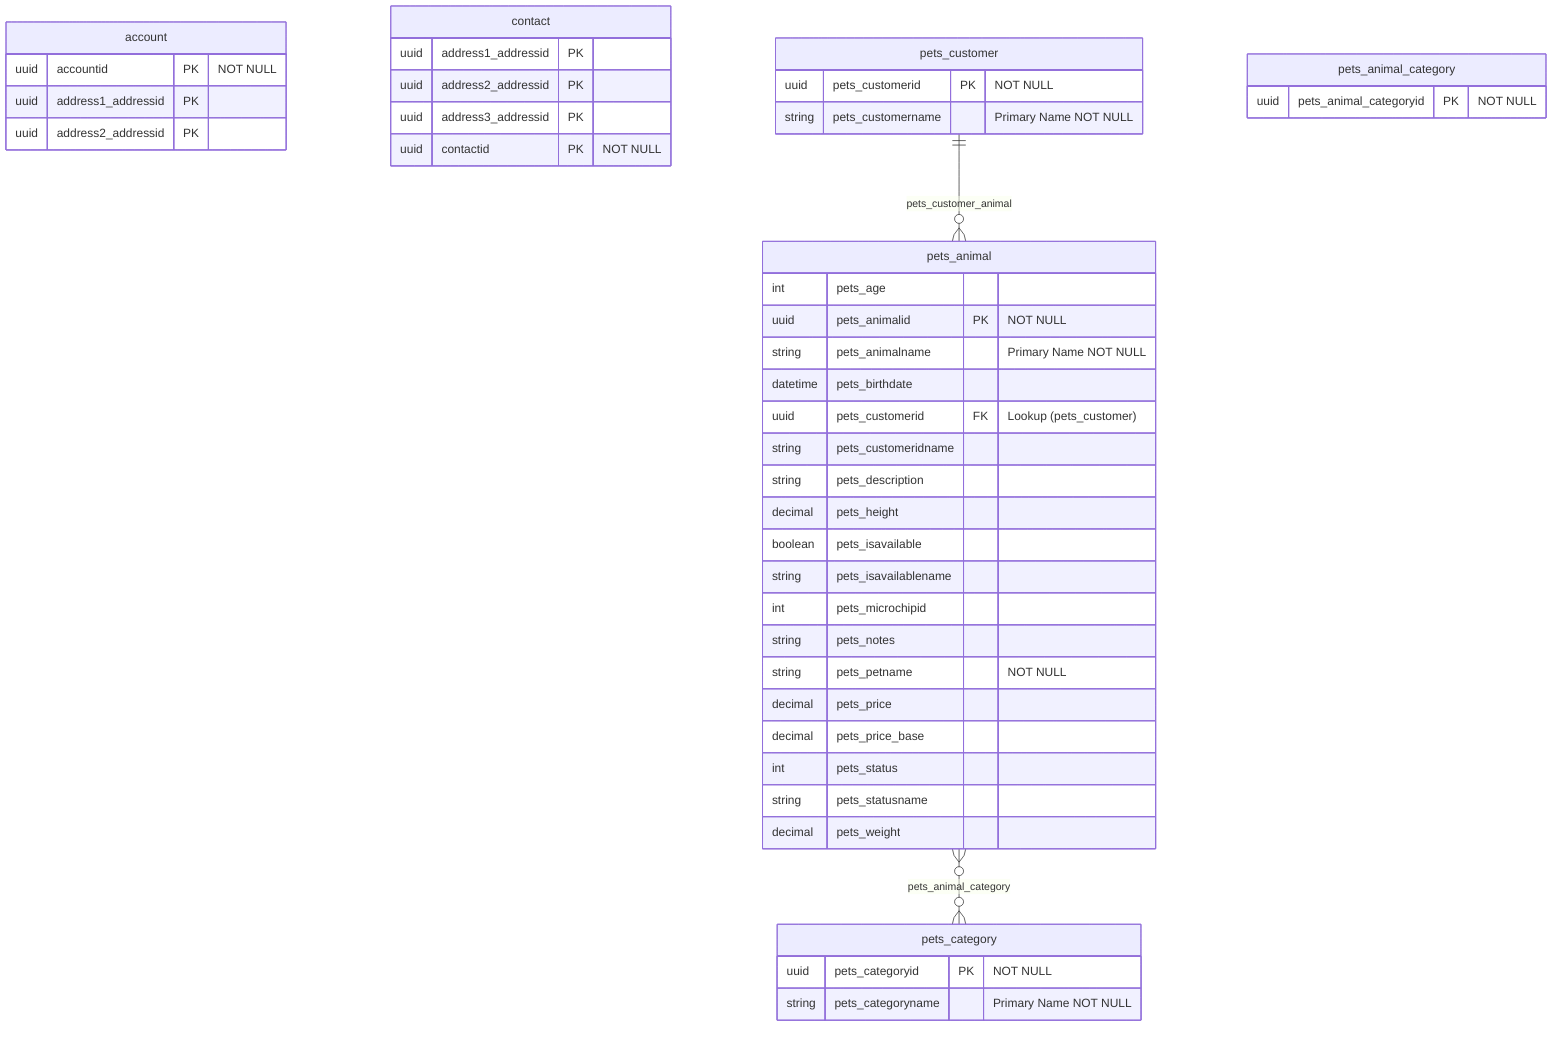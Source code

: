 %% ========================================
%% GENERATED MERMAID DIAGRAM
%% ========================================
%% This file was automatically generated using the Dataverse MCP Server
%% Tool: generate_mermaid_diagram

%% GENERATION PARAMETERS:
%% - schemaPath: pet-store-schema-basic.json
%% - outputPath: pet-store-diagram.mmd
%% - includeColumns: true
%% - includeRelationships: true
%% - tableNameFilter: none (all tables included)

%% SCHEMA INFORMATION:
%% - Total tables in schema: 6
%% - Tables in this diagram: 6
%% - Generated at: 2025-08-09T15:46:43.851Z
%% - Solution: Pet Store Solution (petstoresolution)
%% - Publisher prefix: pets

%% USAGE:
%% This diagram can be used with:
%% - Mermaid Live Editor (https://mermaid.live)
%% - VS Code Mermaid Preview extension
%% - GitHub/GitLab (native Mermaid support)
%% - Documentation tools that support Mermaid diagrams

%% To regenerate this diagram, use the Dataverse MCP Server with:
%% generate_mermaid_diagram({
%%   "schemaPath": "pet-store-schema-basic.json",
%%   "outputPath": "pet-store-diagram.mmd",
%%   "includeColumns": true,
%%   "includeRelationships": true
%% })

erDiagram
    account {
        uuid accountid PK "NOT NULL"
        uuid address1_addressid PK
        uuid address2_addressid PK
    }

    contact {
        uuid address1_addressid PK
        uuid address2_addressid PK
        uuid address3_addressid PK
        uuid contactid PK "NOT NULL"
    }

    pets_animal {
        int pets_age
        uuid pets_animalid PK "NOT NULL"
        string pets_animalname "Primary Name NOT NULL"
        datetime pets_birthdate
        uuid pets_customerid FK "Lookup (pets_customer)"
        string pets_customeridname
        string pets_description
        decimal pets_height
        boolean pets_isavailable
        string pets_isavailablename
        int pets_microchipid
        string pets_notes
        string pets_petname "NOT NULL"
        decimal pets_price
        decimal pets_price_base
        int pets_status
        string pets_statusname
        decimal pets_weight
    }

    pets_customer {
        uuid pets_customerid PK "NOT NULL"
        string pets_customername "Primary Name NOT NULL"
    }

    pets_category {
        uuid pets_categoryid PK "NOT NULL"
        string pets_categoryname "Primary Name NOT NULL"
    }

    pets_animal_category {
        uuid pets_animal_categoryid PK "NOT NULL"
    }

    pets_animal }o--o{ pets_category : "pets_animal_category"
    pets_customer ||--o{ pets_animal : "pets_customer_animal"

%% End of diagram - 6 tables processed